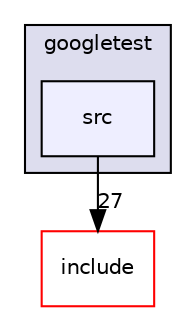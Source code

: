 digraph "/home/bhargavi/Documents/SDR/Copy_Exam_808X/vendor/googletest/googletest/src" {
  compound=true
  node [ fontsize="10", fontname="Helvetica"];
  edge [ labelfontsize="10", labelfontname="Helvetica"];
  subgraph clusterdir_b4ce33c9d03ef0a64bbb87ed26746342 {
    graph [ bgcolor="#ddddee", pencolor="black", label="googletest" fontname="Helvetica", fontsize="10", URL="dir_b4ce33c9d03ef0a64bbb87ed26746342.html"]
  dir_3a98876c6a76c3fca4d290f2dd798262 [shape=box, label="src", style="filled", fillcolor="#eeeeff", pencolor="black", URL="dir_3a98876c6a76c3fca4d290f2dd798262.html"];
  }
  dir_08239901a57888b7f9794ed09caefaac [shape=box label="include" fillcolor="white" style="filled" color="red" URL="dir_08239901a57888b7f9794ed09caefaac.html"];
  dir_3a98876c6a76c3fca4d290f2dd798262->dir_08239901a57888b7f9794ed09caefaac [headlabel="27", labeldistance=1.5 headhref="dir_000030_000025.html"];
}
